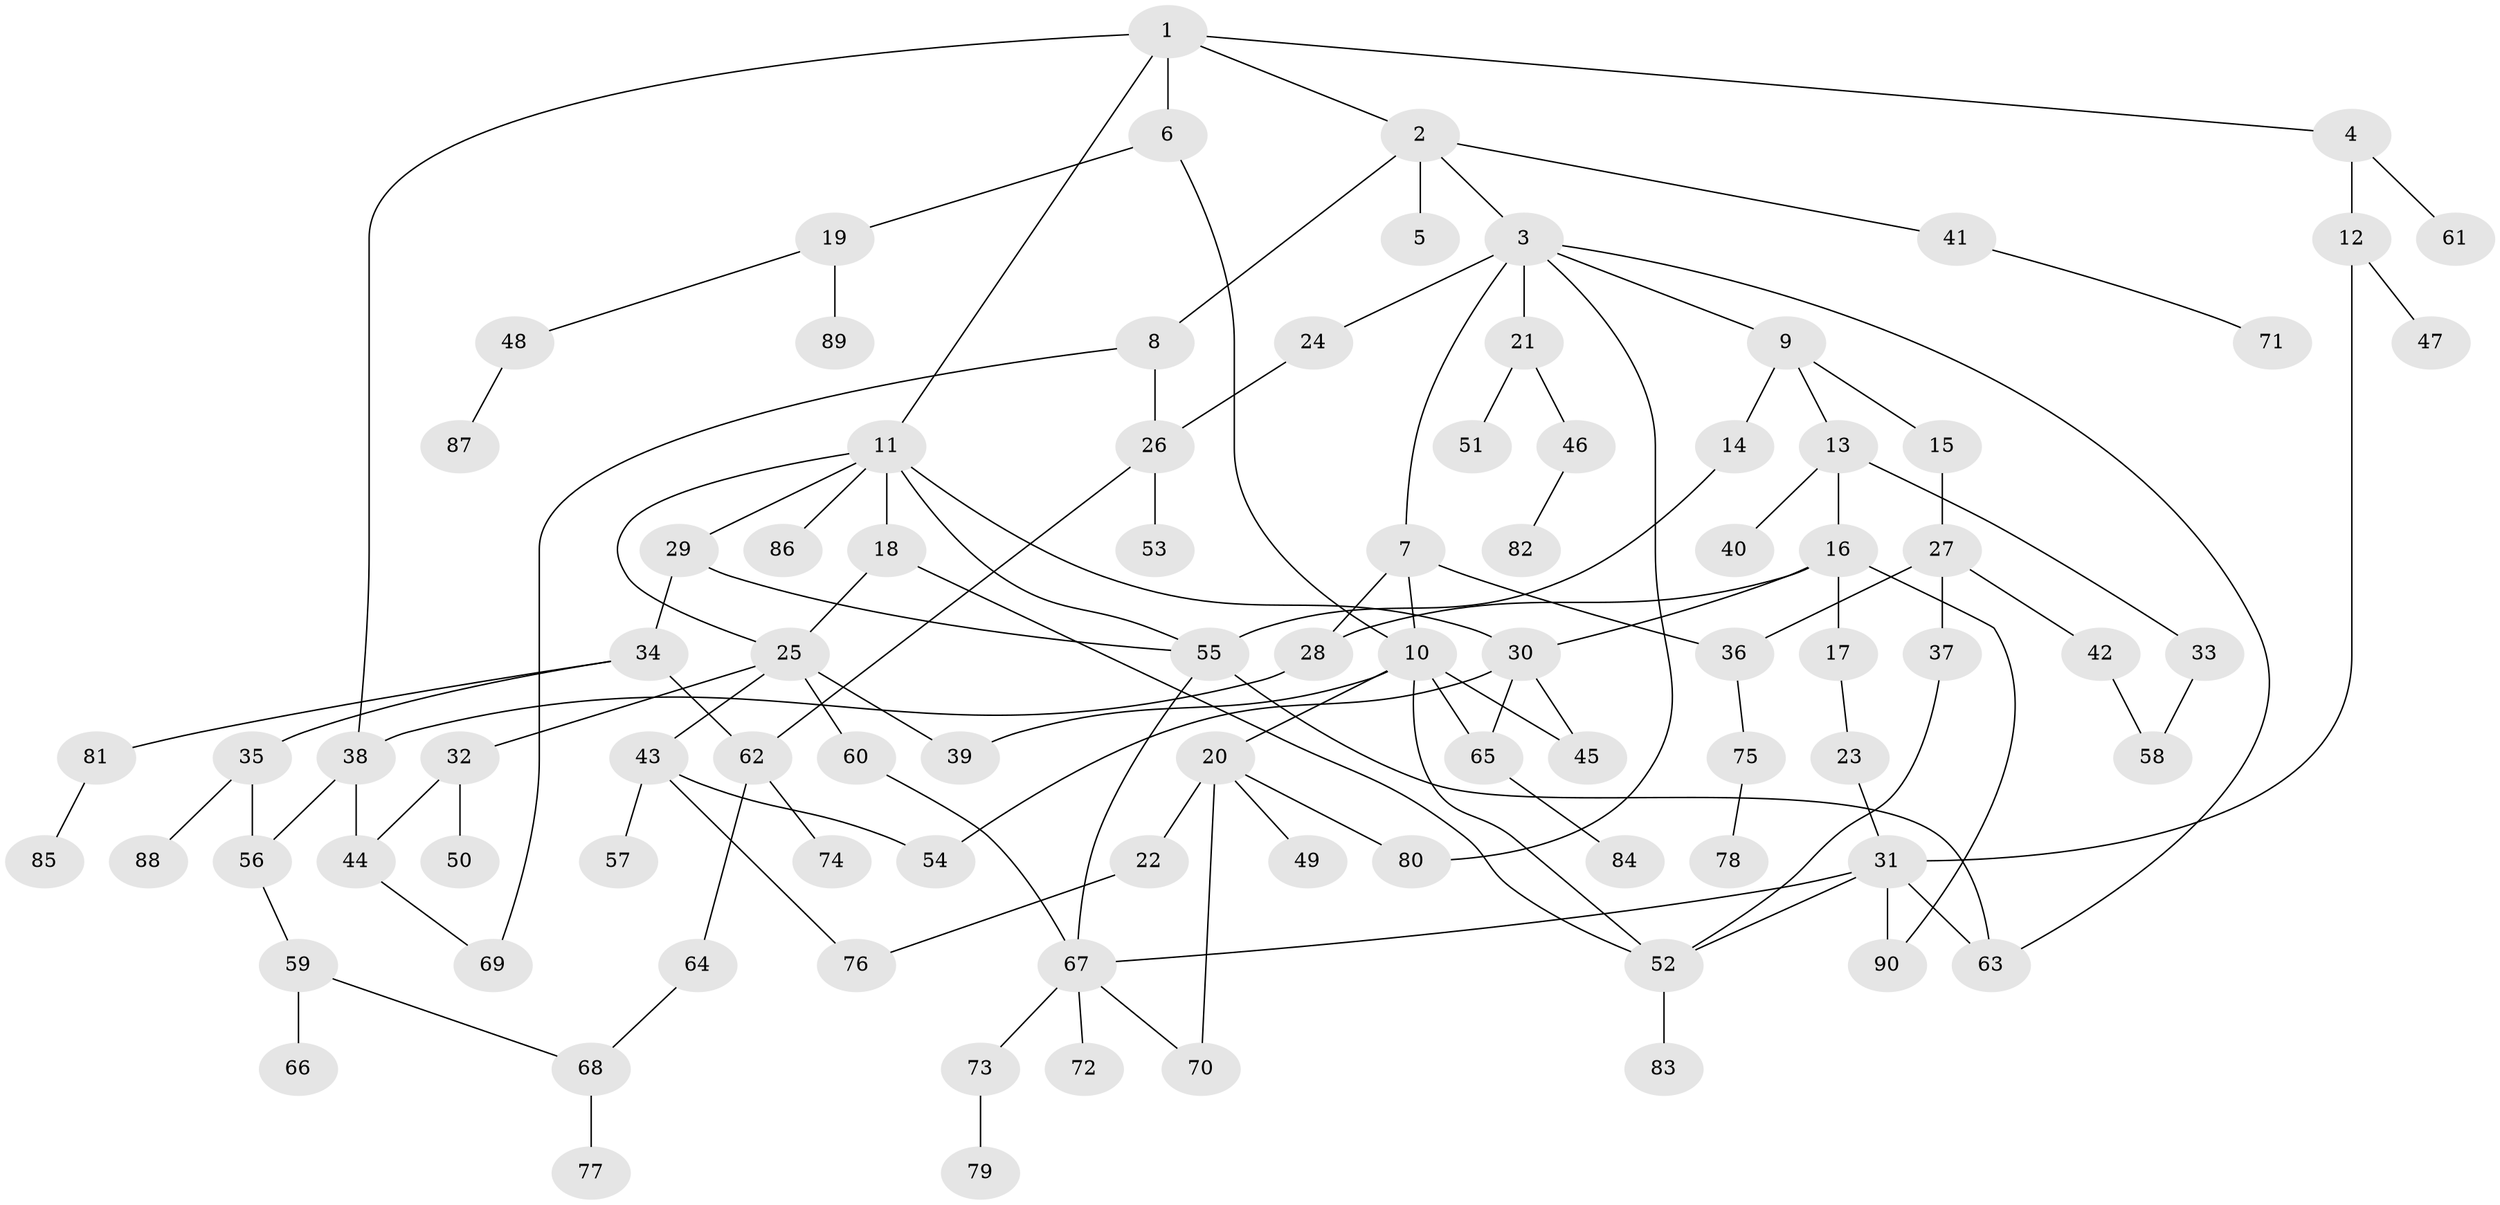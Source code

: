 // coarse degree distribution, {6: 0.05555555555555555, 4: 0.16666666666666666, 7: 0.05555555555555555, 5: 0.16666666666666666, 8: 0.027777777777777776, 3: 0.16666666666666666, 1: 0.16666666666666666, 2: 0.19444444444444445}
// Generated by graph-tools (version 1.1) at 2025/49/03/04/25 22:49:06]
// undirected, 90 vertices, 120 edges
graph export_dot {
  node [color=gray90,style=filled];
  1;
  2;
  3;
  4;
  5;
  6;
  7;
  8;
  9;
  10;
  11;
  12;
  13;
  14;
  15;
  16;
  17;
  18;
  19;
  20;
  21;
  22;
  23;
  24;
  25;
  26;
  27;
  28;
  29;
  30;
  31;
  32;
  33;
  34;
  35;
  36;
  37;
  38;
  39;
  40;
  41;
  42;
  43;
  44;
  45;
  46;
  47;
  48;
  49;
  50;
  51;
  52;
  53;
  54;
  55;
  56;
  57;
  58;
  59;
  60;
  61;
  62;
  63;
  64;
  65;
  66;
  67;
  68;
  69;
  70;
  71;
  72;
  73;
  74;
  75;
  76;
  77;
  78;
  79;
  80;
  81;
  82;
  83;
  84;
  85;
  86;
  87;
  88;
  89;
  90;
  1 -- 2;
  1 -- 4;
  1 -- 6;
  1 -- 11;
  1 -- 38;
  2 -- 3;
  2 -- 5;
  2 -- 8;
  2 -- 41;
  3 -- 7;
  3 -- 9;
  3 -- 21;
  3 -- 24;
  3 -- 63;
  3 -- 80;
  4 -- 12;
  4 -- 61;
  6 -- 19;
  6 -- 10;
  7 -- 10;
  7 -- 36;
  7 -- 28;
  8 -- 69;
  8 -- 26;
  9 -- 13;
  9 -- 14;
  9 -- 15;
  10 -- 20;
  10 -- 39;
  10 -- 52;
  10 -- 65;
  10 -- 45;
  11 -- 18;
  11 -- 29;
  11 -- 86;
  11 -- 55;
  11 -- 25;
  11 -- 30;
  12 -- 47;
  12 -- 31;
  13 -- 16;
  13 -- 33;
  13 -- 40;
  14 -- 55;
  15 -- 27;
  16 -- 17;
  16 -- 28;
  16 -- 30;
  16 -- 90;
  17 -- 23;
  18 -- 25;
  18 -- 52;
  19 -- 48;
  19 -- 89;
  20 -- 22;
  20 -- 49;
  20 -- 70;
  20 -- 80;
  21 -- 46;
  21 -- 51;
  22 -- 76;
  23 -- 31;
  24 -- 26;
  25 -- 32;
  25 -- 43;
  25 -- 60;
  25 -- 39;
  26 -- 53;
  26 -- 62;
  27 -- 37;
  27 -- 42;
  27 -- 36;
  28 -- 38;
  29 -- 34;
  29 -- 55;
  30 -- 45;
  30 -- 54;
  30 -- 65;
  31 -- 90;
  31 -- 67;
  31 -- 63;
  31 -- 52;
  32 -- 50;
  32 -- 44;
  33 -- 58;
  34 -- 35;
  34 -- 81;
  34 -- 62;
  35 -- 56;
  35 -- 88;
  36 -- 75;
  37 -- 52;
  38 -- 44;
  38 -- 56;
  41 -- 71;
  42 -- 58;
  43 -- 57;
  43 -- 76;
  43 -- 54;
  44 -- 69;
  46 -- 82;
  48 -- 87;
  52 -- 83;
  55 -- 67;
  55 -- 63;
  56 -- 59;
  59 -- 66;
  59 -- 68;
  60 -- 67;
  62 -- 64;
  62 -- 74;
  64 -- 68;
  65 -- 84;
  67 -- 72;
  67 -- 73;
  67 -- 70;
  68 -- 77;
  73 -- 79;
  75 -- 78;
  81 -- 85;
}
